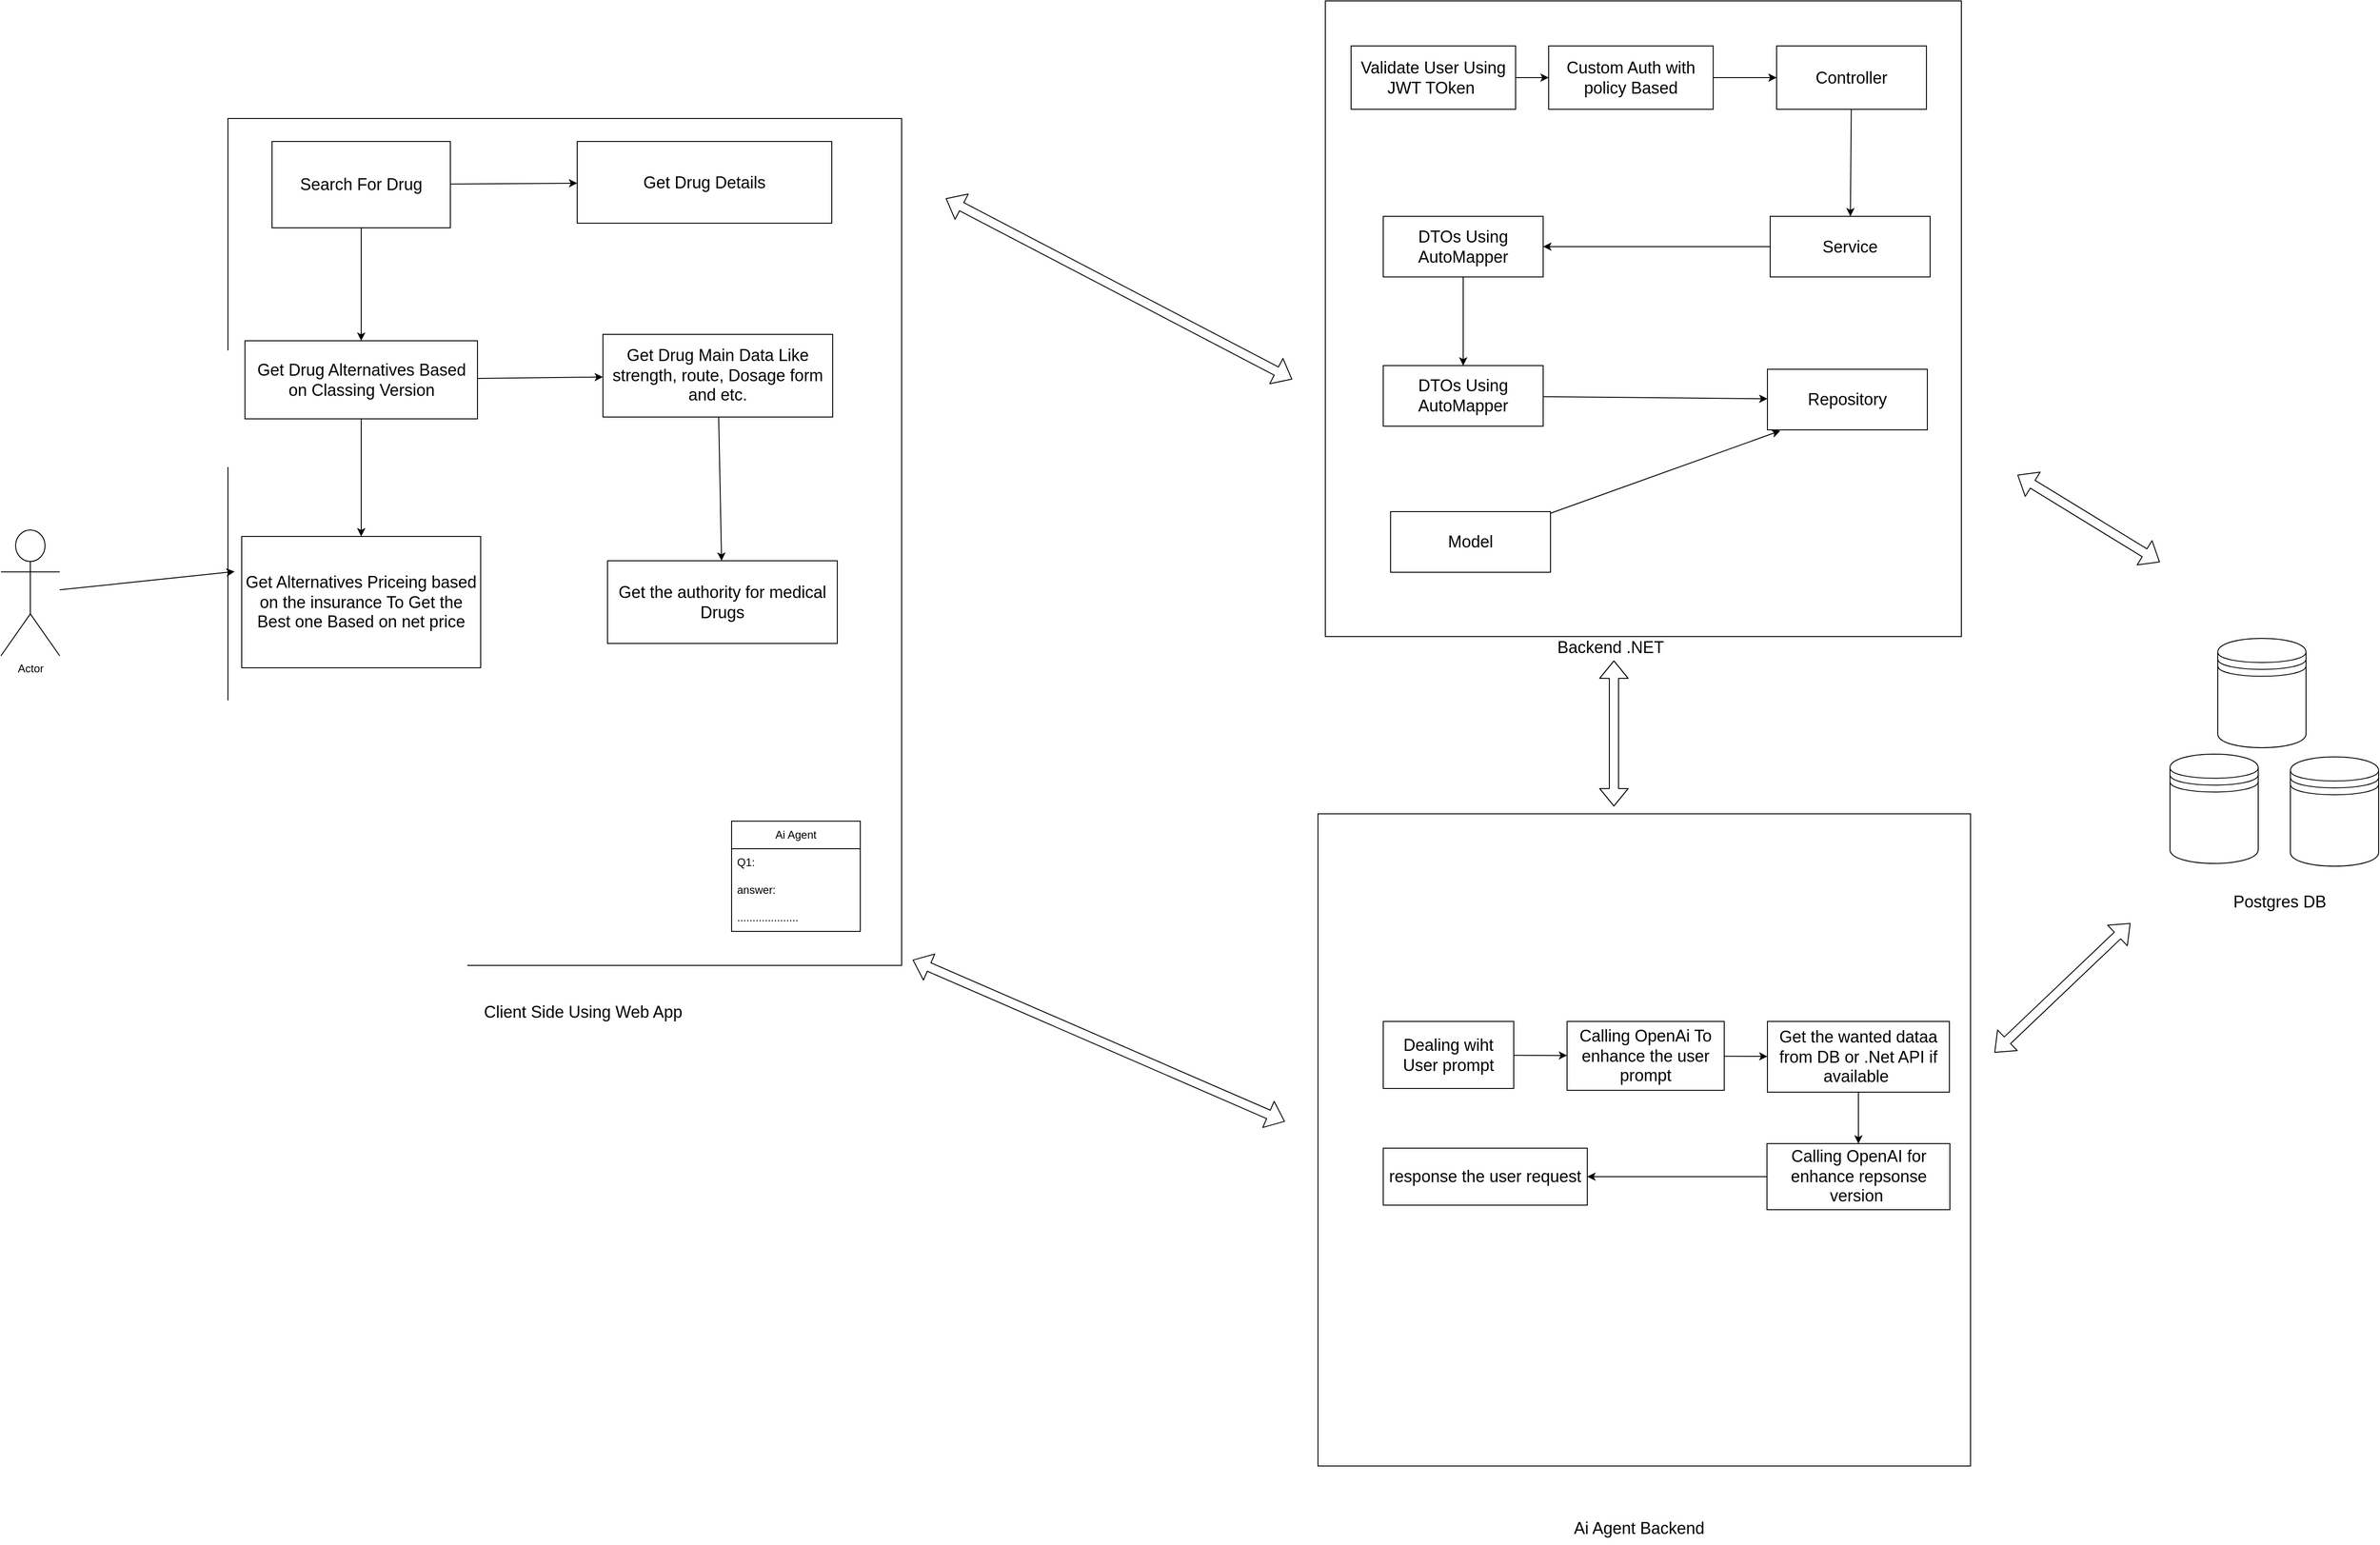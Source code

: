 <mxfile>
    <diagram id="YLgL6ug8jUquu0r-8r4J" name="Page-1">
        <mxGraphModel dx="3407" dy="1639" grid="0" gridSize="10" guides="1" tooltips="1" connect="1" arrows="1" fold="1" page="1" pageScale="1" pageWidth="850" pageHeight="1100" math="0" shadow="0">
            <root>
                <mxCell id="0"/>
                <mxCell id="1" parent="0"/>
                <mxCell id="2" value="Actor" style="shape=umlActor;verticalLabelPosition=bottom;verticalAlign=top;html=1;outlineConnect=0;" vertex="1" parent="1">
                    <mxGeometry x="-489" y="785" width="64" height="137" as="geometry"/>
                </mxCell>
                <mxCell id="6" value="" style="rounded=0;whiteSpace=wrap;html=1;" vertex="1" parent="1">
                    <mxGeometry x="-242" y="337" width="733" height="922" as="geometry"/>
                </mxCell>
                <mxCell id="7" style="edgeStyle=none;html=1;entryX=0.01;entryY=0.535;entryDx=0;entryDy=0;entryPerimeter=0;" edge="1" parent="1" source="2" target="6">
                    <mxGeometry relative="1" as="geometry"/>
                </mxCell>
                <mxCell id="14" value="" style="edgeStyle=none;html=1;" edge="1" parent="1" source="8" target="13">
                    <mxGeometry relative="1" as="geometry"/>
                </mxCell>
                <mxCell id="16" value="" style="edgeStyle=none;html=1;" edge="1" parent="1" source="8" target="15">
                    <mxGeometry relative="1" as="geometry"/>
                </mxCell>
                <mxCell id="8" value="&lt;font style=&quot;font-size: 18px;&quot;&gt;Search For Drug&lt;/font&gt;" style="rounded=0;whiteSpace=wrap;html=1;" vertex="1" parent="1">
                    <mxGeometry x="-194" y="362" width="194" height="94" as="geometry"/>
                </mxCell>
                <mxCell id="12" value="&lt;font style=&quot;font-size: 18px;&quot;&gt;Client Side Using Web App&lt;/font&gt;" style="text;html=1;align=center;verticalAlign=middle;resizable=0;points=[];autosize=1;strokeColor=none;fillColor=none;" vertex="1" parent="1">
                    <mxGeometry x="27" y="1293" width="234" height="34" as="geometry"/>
                </mxCell>
                <mxCell id="13" value="&lt;font style=&quot;font-size: 18px;&quot;&gt;Get Drug Details&lt;/font&gt;" style="rounded=0;whiteSpace=wrap;html=1;" vertex="1" parent="1">
                    <mxGeometry x="138" y="362" width="277" height="89" as="geometry"/>
                </mxCell>
                <mxCell id="22" value="" style="edgeStyle=none;html=1;" edge="1" parent="1" source="15" target="17">
                    <mxGeometry relative="1" as="geometry"/>
                </mxCell>
                <mxCell id="24" value="" style="edgeStyle=none;html=1;" edge="1" parent="1" source="15" target="23">
                    <mxGeometry relative="1" as="geometry"/>
                </mxCell>
                <mxCell id="15" value="&lt;font style=&quot;font-size: 18px;&quot;&gt;Get Drug Alternatives Based on Classing Version&lt;/font&gt;" style="rounded=0;whiteSpace=wrap;html=1;" vertex="1" parent="1">
                    <mxGeometry x="-223.5" y="579" width="253" height="85" as="geometry"/>
                </mxCell>
                <mxCell id="17" value="&lt;font style=&quot;font-size: 18px;&quot;&gt;Get Alternatives Priceing based on the insurance To Get the Best one Based on net price&lt;/font&gt;" style="rounded=0;whiteSpace=wrap;html=1;" vertex="1" parent="1">
                    <mxGeometry x="-227" y="792" width="260" height="143" as="geometry"/>
                </mxCell>
                <mxCell id="26" value="" style="edgeStyle=none;html=1;" edge="1" parent="1" source="23" target="25">
                    <mxGeometry relative="1" as="geometry"/>
                </mxCell>
                <mxCell id="23" value="&lt;font style=&quot;font-size: 18px;&quot;&gt;Get Drug Main Data Like strength, route, Dosage form and etc.&lt;/font&gt;" style="rounded=0;whiteSpace=wrap;html=1;" vertex="1" parent="1">
                    <mxGeometry x="166" y="572" width="250" height="90" as="geometry"/>
                </mxCell>
                <mxCell id="25" value="&lt;font style=&quot;font-size: 18px;&quot;&gt;Get the authority for medical Drugs&lt;/font&gt;" style="rounded=0;whiteSpace=wrap;html=1;" vertex="1" parent="1">
                    <mxGeometry x="171" y="818.5" width="250" height="90" as="geometry"/>
                </mxCell>
                <mxCell id="27" value="Ai Agent" style="swimlane;fontStyle=0;childLayout=stackLayout;horizontal=1;startSize=30;horizontalStack=0;resizeParent=1;resizeParentMax=0;resizeLast=0;collapsible=1;marginBottom=0;whiteSpace=wrap;html=1;" vertex="1" parent="1">
                    <mxGeometry x="306" y="1102" width="140" height="120" as="geometry"/>
                </mxCell>
                <mxCell id="28" value="Q1:" style="text;strokeColor=none;fillColor=none;align=left;verticalAlign=middle;spacingLeft=4;spacingRight=4;overflow=hidden;points=[[0,0.5],[1,0.5]];portConstraint=eastwest;rotatable=0;whiteSpace=wrap;html=1;" vertex="1" parent="27">
                    <mxGeometry y="30" width="140" height="30" as="geometry"/>
                </mxCell>
                <mxCell id="29" value="answer:" style="text;strokeColor=none;fillColor=none;align=left;verticalAlign=middle;spacingLeft=4;spacingRight=4;overflow=hidden;points=[[0,0.5],[1,0.5]];portConstraint=eastwest;rotatable=0;whiteSpace=wrap;html=1;" vertex="1" parent="27">
                    <mxGeometry y="60" width="140" height="30" as="geometry"/>
                </mxCell>
                <mxCell id="30" value="...................." style="text;strokeColor=none;fillColor=none;align=left;verticalAlign=middle;spacingLeft=4;spacingRight=4;overflow=hidden;points=[[0,0.5],[1,0.5]];portConstraint=eastwest;rotatable=0;whiteSpace=wrap;html=1;" vertex="1" parent="27">
                    <mxGeometry y="90" width="140" height="30" as="geometry"/>
                </mxCell>
                <mxCell id="31" value="" style="whiteSpace=wrap;html=1;aspect=fixed;" vertex="1" parent="1">
                    <mxGeometry x="952" y="209" width="692" height="692" as="geometry"/>
                </mxCell>
                <mxCell id="32" value="&lt;font style=&quot;font-size: 18px;&quot;&gt;Ai Agent Backend&lt;/font&gt;" style="text;html=1;align=center;verticalAlign=middle;resizable=0;points=[];autosize=1;strokeColor=none;fillColor=none;" vertex="1" parent="1">
                    <mxGeometry x="1213" y="1855" width="160" height="34" as="geometry"/>
                </mxCell>
                <mxCell id="42" value="" style="shape=flexArrow;endArrow=classic;startArrow=classic;html=1;" edge="1" parent="1">
                    <mxGeometry width="100" height="100" relative="1" as="geometry">
                        <mxPoint x="503" y="1253" as="sourcePoint"/>
                        <mxPoint x="908" y="1429" as="targetPoint"/>
                    </mxGeometry>
                </mxCell>
                <mxCell id="49" value="" style="whiteSpace=wrap;html=1;aspect=fixed;" vertex="1" parent="1">
                    <mxGeometry x="944" y="1094" width="710" height="710" as="geometry"/>
                </mxCell>
                <mxCell id="50" value="&lt;font style=&quot;font-size: 18px;&quot;&gt;response the user request&lt;/font&gt;" style="rounded=0;whiteSpace=wrap;html=1;" vertex="1" parent="1">
                    <mxGeometry x="1015" y="1458" width="222" height="62" as="geometry"/>
                </mxCell>
                <mxCell id="63" value="" style="edgeStyle=none;html=1;" edge="1" parent="1" source="51" target="50">
                    <mxGeometry relative="1" as="geometry"/>
                </mxCell>
                <mxCell id="51" value="&lt;font style=&quot;font-size: 18px;&quot;&gt;Calling OpenAI for enhance repsonse version&amp;nbsp;&lt;/font&gt;" style="rounded=0;whiteSpace=wrap;html=1;" vertex="1" parent="1">
                    <mxGeometry x="1432.5" y="1453" width="199" height="72" as="geometry"/>
                </mxCell>
                <mxCell id="62" value="" style="edgeStyle=none;html=1;" edge="1" parent="1" source="52" target="51">
                    <mxGeometry relative="1" as="geometry"/>
                </mxCell>
                <mxCell id="52" value="&lt;font style=&quot;font-size: 18px;&quot;&gt;Get the wanted dataa from DB or .Net API if available&amp;nbsp;&lt;/font&gt;" style="rounded=0;whiteSpace=wrap;html=1;" vertex="1" parent="1">
                    <mxGeometry x="1433" y="1320" width="198" height="77" as="geometry"/>
                </mxCell>
                <mxCell id="61" value="" style="edgeStyle=none;html=1;" edge="1" parent="1" source="53" target="52">
                    <mxGeometry relative="1" as="geometry"/>
                </mxCell>
                <mxCell id="53" value="&lt;font style=&quot;font-size: 18px;&quot;&gt;Calling OpenAi To enhance the user prompt&lt;/font&gt;" style="rounded=0;whiteSpace=wrap;html=1;" vertex="1" parent="1">
                    <mxGeometry x="1215" y="1320" width="171" height="75" as="geometry"/>
                </mxCell>
                <mxCell id="59" value="" style="edgeStyle=none;html=1;" edge="1" parent="1" source="54" target="53">
                    <mxGeometry relative="1" as="geometry"/>
                </mxCell>
                <mxCell id="54" value="&lt;font style=&quot;font-size: 18px;&quot;&gt;Dealing wiht User prompt&lt;/font&gt;" style="rounded=0;whiteSpace=wrap;html=1;" vertex="1" parent="1">
                    <mxGeometry x="1015" y="1320" width="142" height="73" as="geometry"/>
                </mxCell>
                <mxCell id="55" value="" style="shape=flexArrow;endArrow=classic;startArrow=classic;html=1;" edge="1" parent="1">
                    <mxGeometry width="100" height="100" relative="1" as="geometry">
                        <mxPoint x="1680" y="1354" as="sourcePoint"/>
                        <mxPoint x="1828" y="1213" as="targetPoint"/>
                    </mxGeometry>
                </mxCell>
                <mxCell id="58" value="&lt;font style=&quot;font-size: 18px;&quot;&gt;Postgres DB&lt;/font&gt;" style="text;html=1;align=center;verticalAlign=middle;resizable=0;points=[];autosize=1;strokeColor=none;fillColor=none;" vertex="1" parent="1">
                    <mxGeometry x="1930" y="1173" width="119" height="34" as="geometry"/>
                </mxCell>
                <mxCell id="64" value="&lt;font style=&quot;font-size: 18px;&quot;&gt;Backend .NET&lt;/font&gt;" style="text;html=1;align=center;verticalAlign=middle;resizable=0;points=[];autosize=1;strokeColor=none;fillColor=none;" vertex="1" parent="1">
                    <mxGeometry x="1195" y="896" width="134" height="34" as="geometry"/>
                </mxCell>
                <mxCell id="65" value="" style="shape=flexArrow;endArrow=classic;startArrow=classic;html=1;" edge="1" parent="1">
                    <mxGeometry width="100" height="100" relative="1" as="geometry">
                        <mxPoint x="539" y="424" as="sourcePoint"/>
                        <mxPoint x="916" y="621" as="targetPoint"/>
                    </mxGeometry>
                </mxCell>
                <mxCell id="66" value="" style="shape=flexArrow;endArrow=classic;startArrow=classic;html=1;" edge="1" parent="1">
                    <mxGeometry width="100" height="100" relative="1" as="geometry">
                        <mxPoint x="1266" y="1086" as="sourcePoint"/>
                        <mxPoint x="1266" y="927" as="targetPoint"/>
                    </mxGeometry>
                </mxCell>
                <mxCell id="82" value="" style="edgeStyle=none;html=1;" edge="1" parent="1" source="67" target="81">
                    <mxGeometry relative="1" as="geometry"/>
                </mxCell>
                <mxCell id="67" value="&lt;font style=&quot;font-size: 18px;&quot;&gt;Validate User Using JWT TOken&amp;nbsp;&lt;/font&gt;" style="rounded=0;whiteSpace=wrap;html=1;" vertex="1" parent="1">
                    <mxGeometry x="980" y="258" width="179" height="69" as="geometry"/>
                </mxCell>
                <mxCell id="71" value="" style="edgeStyle=none;html=1;" edge="1" parent="1" source="68" target="70">
                    <mxGeometry relative="1" as="geometry"/>
                </mxCell>
                <mxCell id="68" value="&lt;font style=&quot;font-size: 18px;&quot;&gt;Controller&lt;/font&gt;" style="rounded=0;whiteSpace=wrap;html=1;" vertex="1" parent="1">
                    <mxGeometry x="1443" y="258" width="163" height="69" as="geometry"/>
                </mxCell>
                <mxCell id="77" value="" style="edgeStyle=none;html=1;" edge="1" parent="1" source="70" target="76">
                    <mxGeometry relative="1" as="geometry"/>
                </mxCell>
                <mxCell id="70" value="&lt;font style=&quot;font-size: 18px;&quot;&gt;Service&lt;/font&gt;" style="rounded=0;whiteSpace=wrap;html=1;" vertex="1" parent="1">
                    <mxGeometry x="1436" y="443.5" width="174" height="66" as="geometry"/>
                </mxCell>
                <mxCell id="75" value="" style="edgeStyle=none;html=1;" edge="1" parent="1" source="72">
                    <mxGeometry relative="1" as="geometry">
                        <mxPoint x="1445.036" y="538" as="targetPoint"/>
                    </mxGeometry>
                </mxCell>
                <mxCell id="79" value="" style="edgeStyle=none;html=1;" edge="1" parent="1" source="76" target="78">
                    <mxGeometry relative="1" as="geometry"/>
                </mxCell>
                <mxCell id="76" value="&lt;font style=&quot;font-size: 18px;&quot;&gt;DTOs Using AutoMapper&lt;/font&gt;" style="rounded=0;whiteSpace=wrap;html=1;" vertex="1" parent="1">
                    <mxGeometry x="1015" y="443.5" width="174" height="66" as="geometry"/>
                </mxCell>
                <mxCell id="85" value="" style="edgeStyle=none;html=1;" edge="1" parent="1" source="78" target="84">
                    <mxGeometry relative="1" as="geometry"/>
                </mxCell>
                <mxCell id="78" value="&lt;font style=&quot;font-size: 18px;&quot;&gt;DTOs Using AutoMapper&lt;/font&gt;" style="rounded=0;whiteSpace=wrap;html=1;" vertex="1" parent="1">
                    <mxGeometry x="1015" y="606" width="174" height="66" as="geometry"/>
                </mxCell>
                <mxCell id="83" style="edgeStyle=none;html=1;" edge="1" parent="1" source="81" target="68">
                    <mxGeometry relative="1" as="geometry"/>
                </mxCell>
                <mxCell id="81" value="&lt;font style=&quot;font-size: 18px;&quot;&gt;Custom Auth with policy Based&lt;/font&gt;" style="rounded=0;whiteSpace=wrap;html=1;" vertex="1" parent="1">
                    <mxGeometry x="1195" y="258" width="179" height="69" as="geometry"/>
                </mxCell>
                <mxCell id="84" value="&lt;font style=&quot;font-size: 18px;&quot;&gt;Repository&lt;/font&gt;" style="rounded=0;whiteSpace=wrap;html=1;" vertex="1" parent="1">
                    <mxGeometry x="1433" y="610" width="174" height="66" as="geometry"/>
                </mxCell>
                <mxCell id="87" style="edgeStyle=none;html=1;entryX=0.08;entryY=1.015;entryDx=0;entryDy=0;entryPerimeter=0;" edge="1" parent="1" source="86" target="84">
                    <mxGeometry relative="1" as="geometry"/>
                </mxCell>
                <mxCell id="86" value="&lt;font style=&quot;font-size: 18px;&quot;&gt;Model&lt;/font&gt;" style="rounded=0;whiteSpace=wrap;html=1;" vertex="1" parent="1">
                    <mxGeometry x="1023" y="765" width="174" height="66" as="geometry"/>
                </mxCell>
                <mxCell id="88" value="" style="shape=flexArrow;endArrow=classic;startArrow=classic;html=1;" edge="1" parent="1">
                    <mxGeometry width="100" height="100" relative="1" as="geometry">
                        <mxPoint x="1705" y="725" as="sourcePoint"/>
                        <mxPoint x="1860" y="820" as="targetPoint"/>
                    </mxGeometry>
                </mxCell>
                <mxCell id="91" value="" style="shape=datastore;whiteSpace=wrap;html=1;" vertex="1" parent="1">
                    <mxGeometry x="1923" y="903" width="96" height="119" as="geometry"/>
                </mxCell>
                <mxCell id="94" value="" style="shape=datastore;whiteSpace=wrap;html=1;" vertex="1" parent="1">
                    <mxGeometry x="2002" y="1032" width="96" height="119" as="geometry"/>
                </mxCell>
                <mxCell id="95" value="" style="shape=datastore;whiteSpace=wrap;html=1;" vertex="1" parent="1">
                    <mxGeometry x="1871" y="1029" width="96" height="119" as="geometry"/>
                </mxCell>
            </root>
        </mxGraphModel>
    </diagram>
</mxfile>